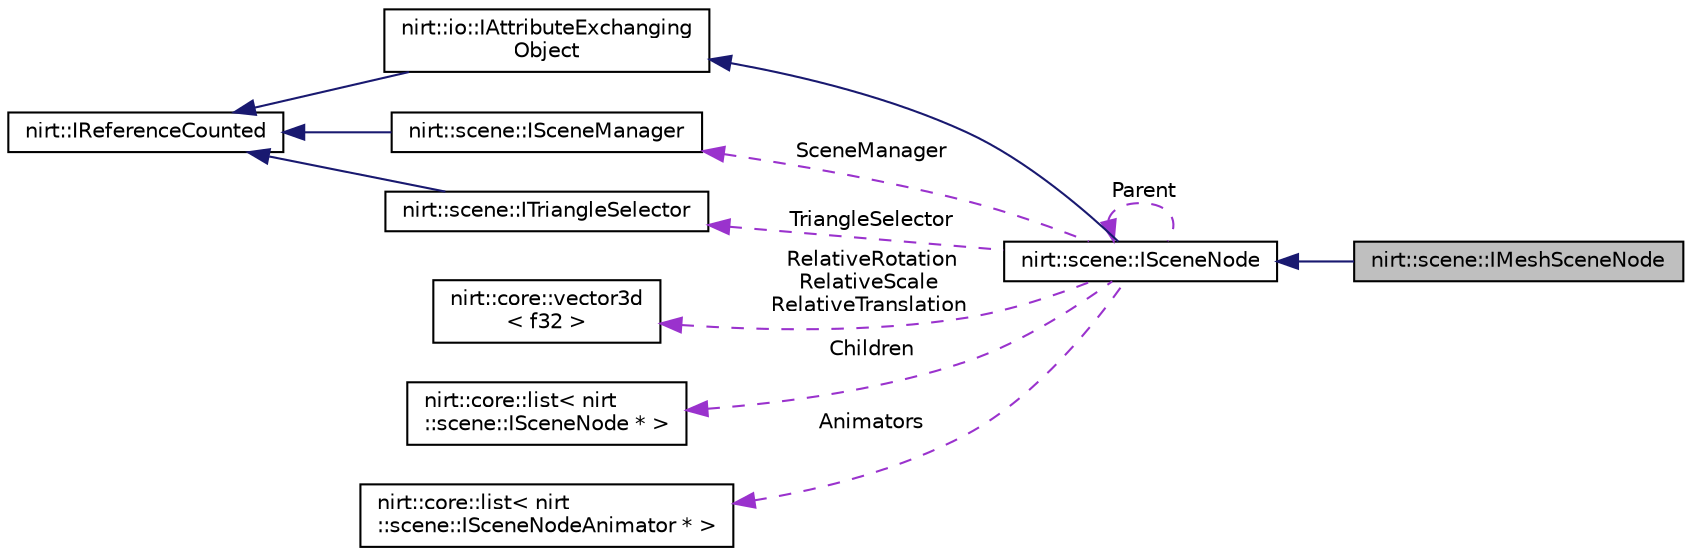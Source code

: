digraph "nirt::scene::IMeshSceneNode"
{
 // LATEX_PDF_SIZE
  edge [fontname="Helvetica",fontsize="10",labelfontname="Helvetica",labelfontsize="10"];
  node [fontname="Helvetica",fontsize="10",shape=record];
  rankdir="LR";
  Node1 [label="nirt::scene::IMeshSceneNode",height=0.2,width=0.4,color="black", fillcolor="grey75", style="filled", fontcolor="black",tooltip="A scene node displaying a static mesh."];
  Node2 -> Node1 [dir="back",color="midnightblue",fontsize="10",style="solid",fontname="Helvetica"];
  Node2 [label="nirt::scene::ISceneNode",height=0.2,width=0.4,color="black", fillcolor="white", style="filled",URL="$classnirt_1_1scene_1_1ISceneNode.html",tooltip="Scene node interface."];
  Node3 -> Node2 [dir="back",color="midnightblue",fontsize="10",style="solid",fontname="Helvetica"];
  Node3 [label="nirt::io::IAttributeExchanging\lObject",height=0.2,width=0.4,color="black", fillcolor="white", style="filled",URL="$classnirt_1_1io_1_1IAttributeExchangingObject.html",tooltip="An object which is able to serialize and deserialize its attributes into an attributes object."];
  Node4 -> Node3 [dir="back",color="midnightblue",fontsize="10",style="solid",fontname="Helvetica"];
  Node4 [label="nirt::IReferenceCounted",height=0.2,width=0.4,color="black", fillcolor="white", style="filled",URL="$classnirt_1_1IReferenceCounted.html",tooltip="Base class of most objects of the Nirtcpp Engine."];
  Node5 -> Node2 [dir="back",color="darkorchid3",fontsize="10",style="dashed",label=" RelativeRotation\nRelativeScale\nRelativeTranslation" ,fontname="Helvetica"];
  Node5 [label="nirt::core::vector3d\l\< f32 \>",height=0.2,width=0.4,color="black", fillcolor="white", style="filled",URL="$classnirt_1_1core_1_1vector3d.html",tooltip=" "];
  Node2 -> Node2 [dir="back",color="darkorchid3",fontsize="10",style="dashed",label=" Parent" ,fontname="Helvetica"];
  Node6 -> Node2 [dir="back",color="darkorchid3",fontsize="10",style="dashed",label=" Children" ,fontname="Helvetica"];
  Node6 [label="nirt::core::list\< nirt\l::scene::ISceneNode * \>",height=0.2,width=0.4,color="black", fillcolor="white", style="filled",URL="$classnirt_1_1core_1_1list.html",tooltip=" "];
  Node7 -> Node2 [dir="back",color="darkorchid3",fontsize="10",style="dashed",label=" Animators" ,fontname="Helvetica"];
  Node7 [label="nirt::core::list\< nirt\l::scene::ISceneNodeAnimator * \>",height=0.2,width=0.4,color="black", fillcolor="white", style="filled",URL="$classnirt_1_1core_1_1list.html",tooltip=" "];
  Node8 -> Node2 [dir="back",color="darkorchid3",fontsize="10",style="dashed",label=" SceneManager" ,fontname="Helvetica"];
  Node8 [label="nirt::scene::ISceneManager",height=0.2,width=0.4,color="black", fillcolor="white", style="filled",URL="$classnirt_1_1scene_1_1ISceneManager.html",tooltip="The Scene Manager manages scene nodes, mesh resources, cameras and all the other stuff."];
  Node4 -> Node8 [dir="back",color="midnightblue",fontsize="10",style="solid",fontname="Helvetica"];
  Node9 -> Node2 [dir="back",color="darkorchid3",fontsize="10",style="dashed",label=" TriangleSelector" ,fontname="Helvetica"];
  Node9 [label="nirt::scene::ITriangleSelector",height=0.2,width=0.4,color="black", fillcolor="white", style="filled",URL="$classnirt_1_1scene_1_1ITriangleSelector.html",tooltip="Interface to return triangles with specific properties."];
  Node4 -> Node9 [dir="back",color="midnightblue",fontsize="10",style="solid",fontname="Helvetica"];
}
